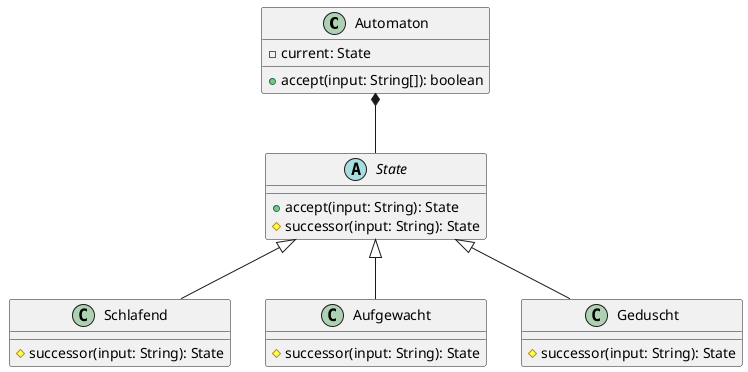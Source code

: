 @startuml

class Automaton {
	- current: State
	+ accept(input: String[]): boolean
}

abstract class State {
	+ accept(input: String): State
	# successor(input: String): State
}

class Schlafend extends State {
	# successor(input: String): State
}

class Aufgewacht extends State {
	# successor(input: String): State
}

class Geduscht extends State {
	# successor(input: String): State
}

Automaton *-- State

@enduml
